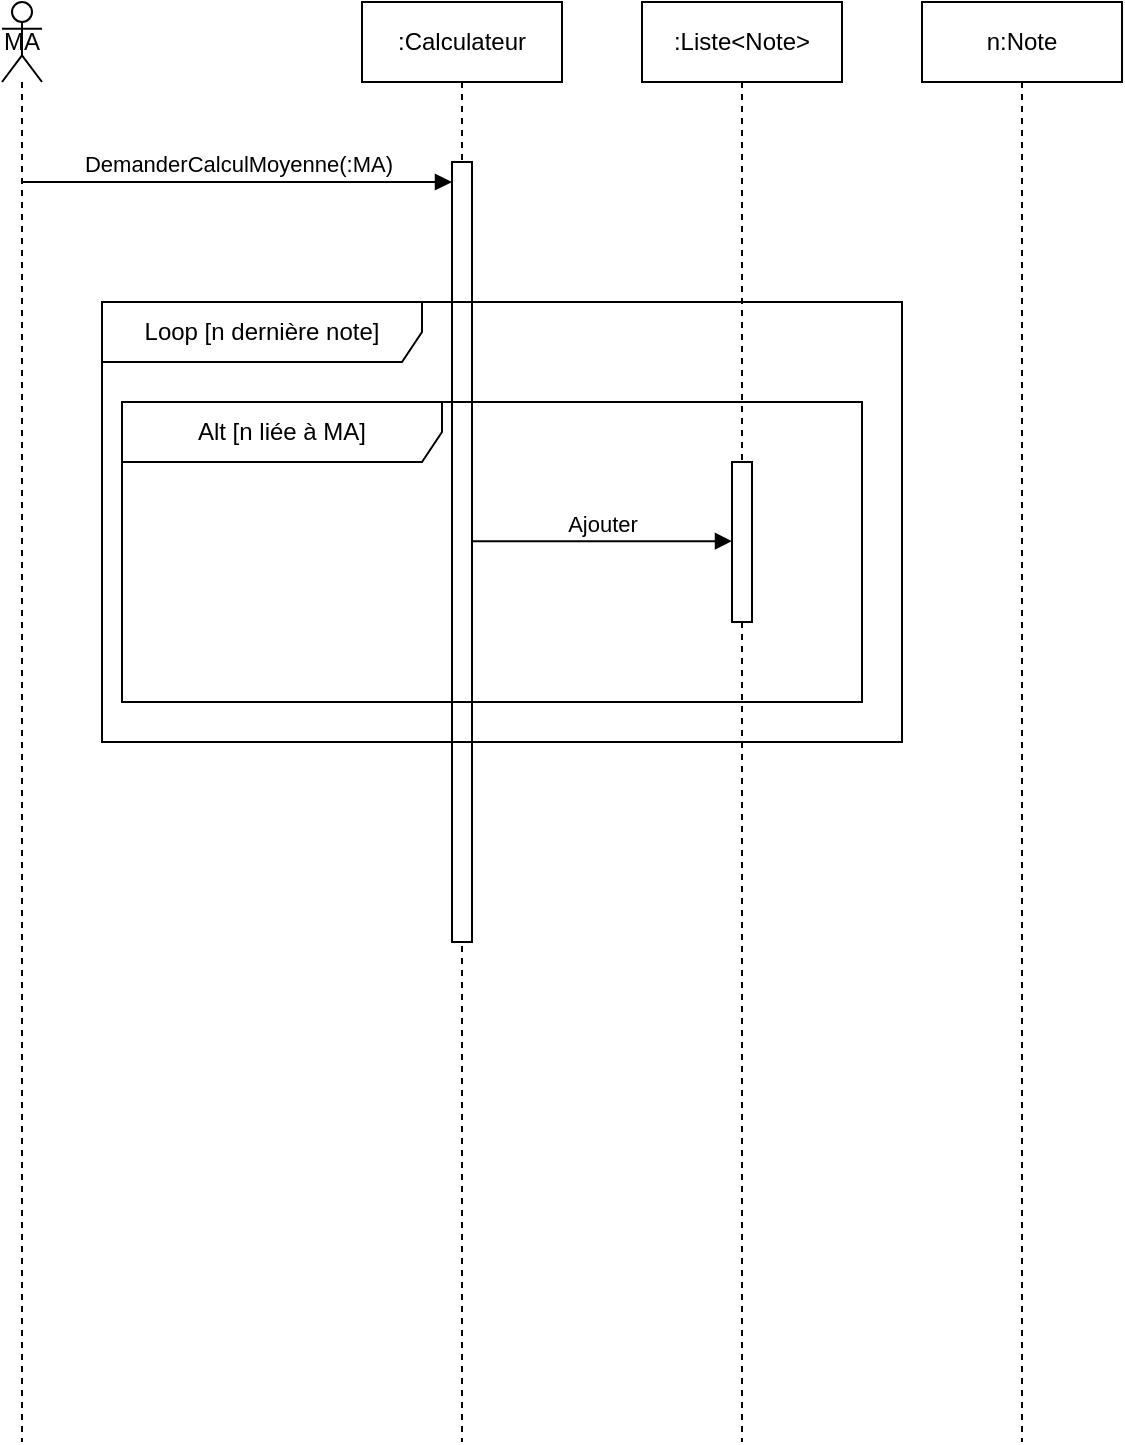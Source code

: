 <mxfile version="28.1.2" pages="2">
  <diagram name="Calculateur généique" id="_J5zTfl3sUIaTmZoSJcJ">
    <mxGraphModel dx="1188" dy="701" grid="1" gridSize="10" guides="1" tooltips="1" connect="1" arrows="1" fold="1" page="1" pageScale="1" pageWidth="827" pageHeight="1169" math="0" shadow="0">
      <root>
        <mxCell id="0" />
        <mxCell id="1" parent="0" />
        <mxCell id="oO8ePrAA5VD2uwHTc-O6-1" value="MA" style="shape=umlLifeline;perimeter=lifelinePerimeter;whiteSpace=wrap;html=1;container=1;dropTarget=0;collapsible=0;recursiveResize=0;outlineConnect=0;portConstraint=eastwest;newEdgeStyle={&quot;curved&quot;:0,&quot;rounded&quot;:0};participant=umlActor;" vertex="1" parent="1">
          <mxGeometry x="60" y="80" width="20" height="720" as="geometry" />
        </mxCell>
        <mxCell id="oO8ePrAA5VD2uwHTc-O6-2" value=":Calculateur" style="shape=umlLifeline;perimeter=lifelinePerimeter;whiteSpace=wrap;html=1;container=1;dropTarget=0;collapsible=0;recursiveResize=0;outlineConnect=0;portConstraint=eastwest;newEdgeStyle={&quot;curved&quot;:0,&quot;rounded&quot;:0};" vertex="1" parent="1">
          <mxGeometry x="240" y="80" width="100" height="720" as="geometry" />
        </mxCell>
        <mxCell id="oO8ePrAA5VD2uwHTc-O6-8" value="" style="html=1;points=[[0,0,0,0,5],[0,1,0,0,-5],[1,0,0,0,5],[1,1,0,0,-5]];perimeter=orthogonalPerimeter;outlineConnect=0;targetShapes=umlLifeline;portConstraint=eastwest;newEdgeStyle={&quot;curved&quot;:0,&quot;rounded&quot;:0};" vertex="1" parent="oO8ePrAA5VD2uwHTc-O6-2">
          <mxGeometry x="45" y="80" width="10" height="390" as="geometry" />
        </mxCell>
        <mxCell id="oO8ePrAA5VD2uwHTc-O6-4" value=":Liste&amp;lt;Note&amp;gt;" style="shape=umlLifeline;perimeter=lifelinePerimeter;whiteSpace=wrap;html=1;container=1;dropTarget=0;collapsible=0;recursiveResize=0;outlineConnect=0;portConstraint=eastwest;newEdgeStyle={&quot;curved&quot;:0,&quot;rounded&quot;:0};" vertex="1" parent="1">
          <mxGeometry x="380" y="80" width="100" height="720" as="geometry" />
        </mxCell>
        <mxCell id="oO8ePrAA5VD2uwHTc-O6-5" value="n:Note" style="shape=umlLifeline;perimeter=lifelinePerimeter;whiteSpace=wrap;html=1;container=1;dropTarget=0;collapsible=0;recursiveResize=0;outlineConnect=0;portConstraint=eastwest;newEdgeStyle={&quot;curved&quot;:0,&quot;rounded&quot;:0};" vertex="1" parent="1">
          <mxGeometry x="520" y="80" width="100" height="720" as="geometry" />
        </mxCell>
        <mxCell id="oO8ePrAA5VD2uwHTc-O6-7" value="DemanderCalculMoyenne(:MA)" style="html=1;verticalAlign=bottom;endArrow=block;curved=0;rounded=0;" edge="1" parent="1" source="oO8ePrAA5VD2uwHTc-O6-1">
          <mxGeometry width="80" relative="1" as="geometry">
            <mxPoint x="130.222" y="170" as="sourcePoint" />
            <mxPoint x="285" y="170" as="targetPoint" />
          </mxGeometry>
        </mxCell>
        <mxCell id="oO8ePrAA5VD2uwHTc-O6-9" value="Loop [n dernière note]" style="shape=umlFrame;whiteSpace=wrap;html=1;pointerEvents=0;recursiveResize=0;container=1;collapsible=0;width=160;" vertex="1" parent="1">
          <mxGeometry x="110" y="230" width="400" height="220" as="geometry" />
        </mxCell>
        <mxCell id="oO8ePrAA5VD2uwHTc-O6-10" value="Alt [n liée à MA]" style="shape=umlFrame;whiteSpace=wrap;html=1;pointerEvents=0;recursiveResize=0;container=1;collapsible=0;width=160;" vertex="1" parent="oO8ePrAA5VD2uwHTc-O6-9">
          <mxGeometry x="10" y="50" width="370" height="150" as="geometry" />
        </mxCell>
        <mxCell id="oO8ePrAA5VD2uwHTc-O6-13" value="" style="html=1;points=[[0,0,0,0,5],[0,1,0,0,-5],[1,0,0,0,5],[1,1,0,0,-5]];perimeter=orthogonalPerimeter;outlineConnect=0;targetShapes=umlLifeline;portConstraint=eastwest;newEdgeStyle={&quot;curved&quot;:0,&quot;rounded&quot;:0};" vertex="1" parent="oO8ePrAA5VD2uwHTc-O6-10">
          <mxGeometry x="305" y="30" width="10" height="80" as="geometry" />
        </mxCell>
        <mxCell id="oO8ePrAA5VD2uwHTc-O6-14" value="Ajouter" style="html=1;verticalAlign=bottom;endArrow=block;curved=0;rounded=0;" edge="1" parent="oO8ePrAA5VD2uwHTc-O6-10">
          <mxGeometry width="80" relative="1" as="geometry">
            <mxPoint x="175" y="69.58" as="sourcePoint" />
            <mxPoint x="305" y="69.58" as="targetPoint" />
          </mxGeometry>
        </mxCell>
      </root>
    </mxGraphModel>
  </diagram>
  <diagram name="Methode de calcul générique" id="tRfc9oyRpVEclTUpVWOx">
    <mxGraphModel dx="1188" dy="701" grid="1" gridSize="10" guides="1" tooltips="1" connect="1" arrows="1" fold="1" page="1" pageScale="1" pageWidth="827" pageHeight="1169" math="0" shadow="0">
      <root>
        <mxCell id="JyAUoMrurowJnrEdHDfM-0" />
        <mxCell id="JyAUoMrurowJnrEdHDfM-1" parent="JyAUoMrurowJnrEdHDfM-0" />
        <mxCell id="JyAUoMrurowJnrEdHDfM-2" value="MA" style="shape=umlLifeline;perimeter=lifelinePerimeter;whiteSpace=wrap;html=1;container=1;dropTarget=0;collapsible=0;recursiveResize=0;outlineConnect=0;portConstraint=eastwest;newEdgeStyle={&quot;curved&quot;:0,&quot;rounded&quot;:0};participant=umlActor;" vertex="1" parent="JyAUoMrurowJnrEdHDfM-1">
          <mxGeometry x="60" y="80" width="20" height="610" as="geometry" />
        </mxCell>
        <mxCell id="MkYXwOFNfprc5zOkoEes-19" value="" style="html=1;points=[[0,0,0,0,5],[0,1,0,0,-5],[1,0,0,0,5],[1,1,0,0,-5]];perimeter=orthogonalPerimeter;outlineConnect=0;targetShapes=umlLifeline;portConstraint=eastwest;newEdgeStyle={&quot;curved&quot;:0,&quot;rounded&quot;:0};" vertex="1" parent="JyAUoMrurowJnrEdHDfM-2">
          <mxGeometry x="5" y="510" width="10" height="60" as="geometry" />
        </mxCell>
        <mxCell id="JyAUoMrurowJnrEdHDfM-3" value=":Calculateur" style="shape=umlLifeline;perimeter=lifelinePerimeter;whiteSpace=wrap;html=1;container=1;dropTarget=0;collapsible=0;recursiveResize=0;outlineConnect=0;portConstraint=eastwest;newEdgeStyle={&quot;curved&quot;:0,&quot;rounded&quot;:0};" vertex="1" parent="JyAUoMrurowJnrEdHDfM-1">
          <mxGeometry x="240" y="80" width="100" height="610" as="geometry" />
        </mxCell>
        <mxCell id="JyAUoMrurowJnrEdHDfM-4" value="" style="html=1;points=[[0,0,0,0,5],[0,1,0,0,-5],[1,0,0,0,5],[1,1,0,0,-5]];perimeter=orthogonalPerimeter;outlineConnect=0;targetShapes=umlLifeline;portConstraint=eastwest;newEdgeStyle={&quot;curved&quot;:0,&quot;rounded&quot;:0};" vertex="1" parent="JyAUoMrurowJnrEdHDfM-3">
          <mxGeometry x="45" y="80" width="10" height="500" as="geometry" />
        </mxCell>
        <mxCell id="JyAUoMrurowJnrEdHDfM-5" value=":Liste&amp;lt;Note&amp;gt;" style="shape=umlLifeline;perimeter=lifelinePerimeter;whiteSpace=wrap;html=1;container=1;dropTarget=0;collapsible=0;recursiveResize=0;outlineConnect=0;portConstraint=eastwest;newEdgeStyle={&quot;curved&quot;:0,&quot;rounded&quot;:0};" vertex="1" parent="JyAUoMrurowJnrEdHDfM-1">
          <mxGeometry x="380" y="80" width="100" height="610" as="geometry" />
        </mxCell>
        <mxCell id="JyAUoMrurowJnrEdHDfM-6" value="n:Note" style="shape=umlLifeline;perimeter=lifelinePerimeter;whiteSpace=wrap;html=1;container=1;dropTarget=0;collapsible=0;recursiveResize=0;outlineConnect=0;portConstraint=eastwest;newEdgeStyle={&quot;curved&quot;:0,&quot;rounded&quot;:0};" vertex="1" parent="JyAUoMrurowJnrEdHDfM-1">
          <mxGeometry x="520" y="80" width="100" height="610" as="geometry" />
        </mxCell>
        <mxCell id="JyAUoMrurowJnrEdHDfM-7" value="DemanderCalculMoyenne(:MA)" style="html=1;verticalAlign=bottom;endArrow=block;curved=0;rounded=0;" edge="1" parent="JyAUoMrurowJnrEdHDfM-1" source="JyAUoMrurowJnrEdHDfM-2">
          <mxGeometry width="80" relative="1" as="geometry">
            <mxPoint x="130.222" y="170" as="sourcePoint" />
            <mxPoint x="285" y="170" as="targetPoint" />
          </mxGeometry>
        </mxCell>
        <mxCell id="JyAUoMrurowJnrEdHDfM-8" value="Loop [n dans :Liste&amp;lt;Note&amp;gt;]" style="shape=umlFrame;whiteSpace=wrap;html=1;pointerEvents=0;recursiveResize=0;container=1;collapsible=0;width=160;" vertex="1" parent="JyAUoMrurowJnrEdHDfM-1">
          <mxGeometry x="110" y="280" width="650" height="260" as="geometry" />
        </mxCell>
        <mxCell id="MkYXwOFNfprc5zOkoEes-2" value="" style="html=1;points=[[0,0,0,0,5],[0,1,0,0,-5],[1,0,0,0,5],[1,1,0,0,-5]];perimeter=orthogonalPerimeter;outlineConnect=0;targetShapes=umlLifeline;portConstraint=eastwest;newEdgeStyle={&quot;curved&quot;:0,&quot;rounded&quot;:0};" vertex="1" parent="JyAUoMrurowJnrEdHDfM-8">
          <mxGeometry x="315" y="20" width="10" height="60" as="geometry" />
        </mxCell>
        <mxCell id="MkYXwOFNfprc5zOkoEes-5" value="pop()" style="html=1;verticalAlign=bottom;endArrow=block;curved=0;rounded=0;" edge="1" parent="JyAUoMrurowJnrEdHDfM-8">
          <mxGeometry width="80" relative="1" as="geometry">
            <mxPoint x="185" y="30" as="sourcePoint" />
            <mxPoint x="315" y="30" as="targetPoint" />
          </mxGeometry>
        </mxCell>
        <mxCell id="MkYXwOFNfprc5zOkoEes-6" value=":Note" style="html=1;verticalAlign=bottom;endArrow=open;dashed=1;endSize=8;curved=0;rounded=0;" edge="1" parent="JyAUoMrurowJnrEdHDfM-8">
          <mxGeometry relative="1" as="geometry">
            <mxPoint x="315.0" y="70" as="sourcePoint" />
            <mxPoint x="185.0" y="70" as="targetPoint" />
          </mxGeometry>
        </mxCell>
        <mxCell id="MkYXwOFNfprc5zOkoEes-7" value="valeur()" style="html=1;verticalAlign=bottom;endArrow=block;curved=0;rounded=0;" edge="1" parent="JyAUoMrurowJnrEdHDfM-8">
          <mxGeometry width="80" relative="1" as="geometry">
            <mxPoint x="185.0" y="120" as="sourcePoint" />
            <mxPoint x="455" y="120" as="targetPoint" />
          </mxGeometry>
        </mxCell>
        <mxCell id="MkYXwOFNfprc5zOkoEes-8" value="valeur" style="html=1;verticalAlign=bottom;endArrow=open;dashed=1;endSize=8;curved=0;rounded=0;" edge="1" parent="JyAUoMrurowJnrEdHDfM-8">
          <mxGeometry relative="1" as="geometry">
            <mxPoint x="455" y="160" as="sourcePoint" />
            <mxPoint x="185.0" y="160" as="targetPoint" />
          </mxGeometry>
        </mxCell>
        <mxCell id="MkYXwOFNfprc5zOkoEes-3" value="" style="html=1;points=[[0,0,0,0,5],[0,1,0,0,-5],[1,0,0,0,5],[1,1,0,0,-5]];perimeter=orthogonalPerimeter;outlineConnect=0;targetShapes=umlLifeline;portConstraint=eastwest;newEdgeStyle={&quot;curved&quot;:0,&quot;rounded&quot;:0};" vertex="1" parent="JyAUoMrurowJnrEdHDfM-8">
          <mxGeometry x="455" y="105" width="10" height="60" as="geometry" />
        </mxCell>
        <mxCell id="MkYXwOFNfprc5zOkoEes-14" value="somme(valeur)" style="html=1;verticalAlign=bottom;endArrow=block;curved=0;rounded=0;" edge="1" parent="JyAUoMrurowJnrEdHDfM-8" target="MkYXwOFNfprc5zOkoEes-0">
          <mxGeometry width="80" relative="1" as="geometry">
            <mxPoint x="185.0" y="210" as="sourcePoint" />
            <mxPoint x="455" y="210" as="targetPoint" />
          </mxGeometry>
        </mxCell>
        <mxCell id="MkYXwOFNfprc5zOkoEes-0" value="moyenne:Note" style="shape=umlLifeline;perimeter=lifelinePerimeter;whiteSpace=wrap;html=1;container=1;dropTarget=0;collapsible=0;recursiveResize=0;outlineConnect=0;portConstraint=eastwest;newEdgeStyle={&quot;curved&quot;:0,&quot;rounded&quot;:0};" vertex="1" parent="JyAUoMrurowJnrEdHDfM-1">
          <mxGeometry x="660" y="80" width="100" height="610" as="geometry" />
        </mxCell>
        <mxCell id="MkYXwOFNfprc5zOkoEes-4" value="" style="html=1;points=[[0,0,0,0,5],[0,1,0,0,-5],[1,0,0,0,5],[1,1,0,0,-5]];perimeter=orthogonalPerimeter;outlineConnect=0;targetShapes=umlLifeline;portConstraint=eastwest;newEdgeStyle={&quot;curved&quot;:0,&quot;rounded&quot;:0};" vertex="1" parent="MkYXwOFNfprc5zOkoEes-0">
          <mxGeometry x="45" y="400" width="10" height="60" as="geometry" />
        </mxCell>
        <mxCell id="MkYXwOFNfprc5zOkoEes-16" value="" style="html=1;points=[[0,0,0,0,5],[0,1,0,0,-5],[1,0,0,0,5],[1,1,0,0,-5]];perimeter=orthogonalPerimeter;outlineConnect=0;targetShapes=umlLifeline;portConstraint=eastwest;newEdgeStyle={&quot;curved&quot;:0,&quot;rounded&quot;:0};" vertex="1" parent="MkYXwOFNfprc5zOkoEes-0">
          <mxGeometry x="45" y="500" width="10" height="60" as="geometry" />
        </mxCell>
        <mxCell id="MkYXwOFNfprc5zOkoEes-1" value="créer(0)" style="html=1;verticalAlign=bottom;endArrow=block;curved=0;rounded=0;" edge="1" parent="JyAUoMrurowJnrEdHDfM-1">
          <mxGeometry width="80" relative="1" as="geometry">
            <mxPoint x="295" y="190" as="sourcePoint" />
            <mxPoint x="709.5" y="190" as="targetPoint" />
          </mxGeometry>
        </mxCell>
        <mxCell id="MkYXwOFNfprc5zOkoEes-11" value="taille()" style="html=1;verticalAlign=bottom;endArrow=block;curved=0;rounded=0;" edge="1" parent="JyAUoMrurowJnrEdHDfM-1">
          <mxGeometry width="80" relative="1" as="geometry">
            <mxPoint x="295" y="220" as="sourcePoint" />
            <mxPoint x="425" y="220" as="targetPoint" />
          </mxGeometry>
        </mxCell>
        <mxCell id="MkYXwOFNfprc5zOkoEes-12" value="" style="html=1;points=[[0,0,0,0,5],[0,1,0,0,-5],[1,0,0,0,5],[1,1,0,0,-5]];perimeter=orthogonalPerimeter;outlineConnect=0;targetShapes=umlLifeline;portConstraint=eastwest;newEdgeStyle={&quot;curved&quot;:0,&quot;rounded&quot;:0};" vertex="1" parent="JyAUoMrurowJnrEdHDfM-1">
          <mxGeometry x="425" y="210" width="10" height="60" as="geometry" />
        </mxCell>
        <mxCell id="MkYXwOFNfprc5zOkoEes-13" value="m" style="html=1;verticalAlign=bottom;endArrow=open;dashed=1;endSize=8;curved=0;rounded=0;" edge="1" parent="JyAUoMrurowJnrEdHDfM-1">
          <mxGeometry relative="1" as="geometry">
            <mxPoint x="425.0" y="260" as="sourcePoint" />
            <mxPoint x="295.0" y="260" as="targetPoint" />
          </mxGeometry>
        </mxCell>
        <mxCell id="MkYXwOFNfprc5zOkoEes-17" value="diviser(m)" style="html=1;verticalAlign=bottom;endArrow=block;curved=0;rounded=0;" edge="1" parent="JyAUoMrurowJnrEdHDfM-1" target="MkYXwOFNfprc5zOkoEes-16">
          <mxGeometry width="80" relative="1" as="geometry">
            <mxPoint x="295.0" y="590" as="sourcePoint" />
            <mxPoint x="700" y="590" as="targetPoint" />
          </mxGeometry>
        </mxCell>
        <mxCell id="MkYXwOFNfprc5zOkoEes-18" value="Detruire" style="html=1;verticalAlign=bottom;endArrow=cross;curved=0;rounded=0;endFill=0;" edge="1" parent="JyAUoMrurowJnrEdHDfM-1" target="MkYXwOFNfprc5zOkoEes-16">
          <mxGeometry width="80" relative="1" as="geometry">
            <mxPoint x="295.0" y="630" as="sourcePoint" />
            <mxPoint x="700" y="630" as="targetPoint" />
          </mxGeometry>
        </mxCell>
        <mxCell id="MkYXwOFNfprc5zOkoEes-20" value="valeur" style="html=1;verticalAlign=bottom;endArrow=open;dashed=1;endSize=8;curved=0;rounded=0;" edge="1" parent="JyAUoMrurowJnrEdHDfM-1">
          <mxGeometry relative="1" as="geometry">
            <mxPoint x="285" y="610.0" as="sourcePoint" />
            <mxPoint x="75" y="610.0" as="targetPoint" />
          </mxGeometry>
        </mxCell>
      </root>
    </mxGraphModel>
  </diagram>
</mxfile>
